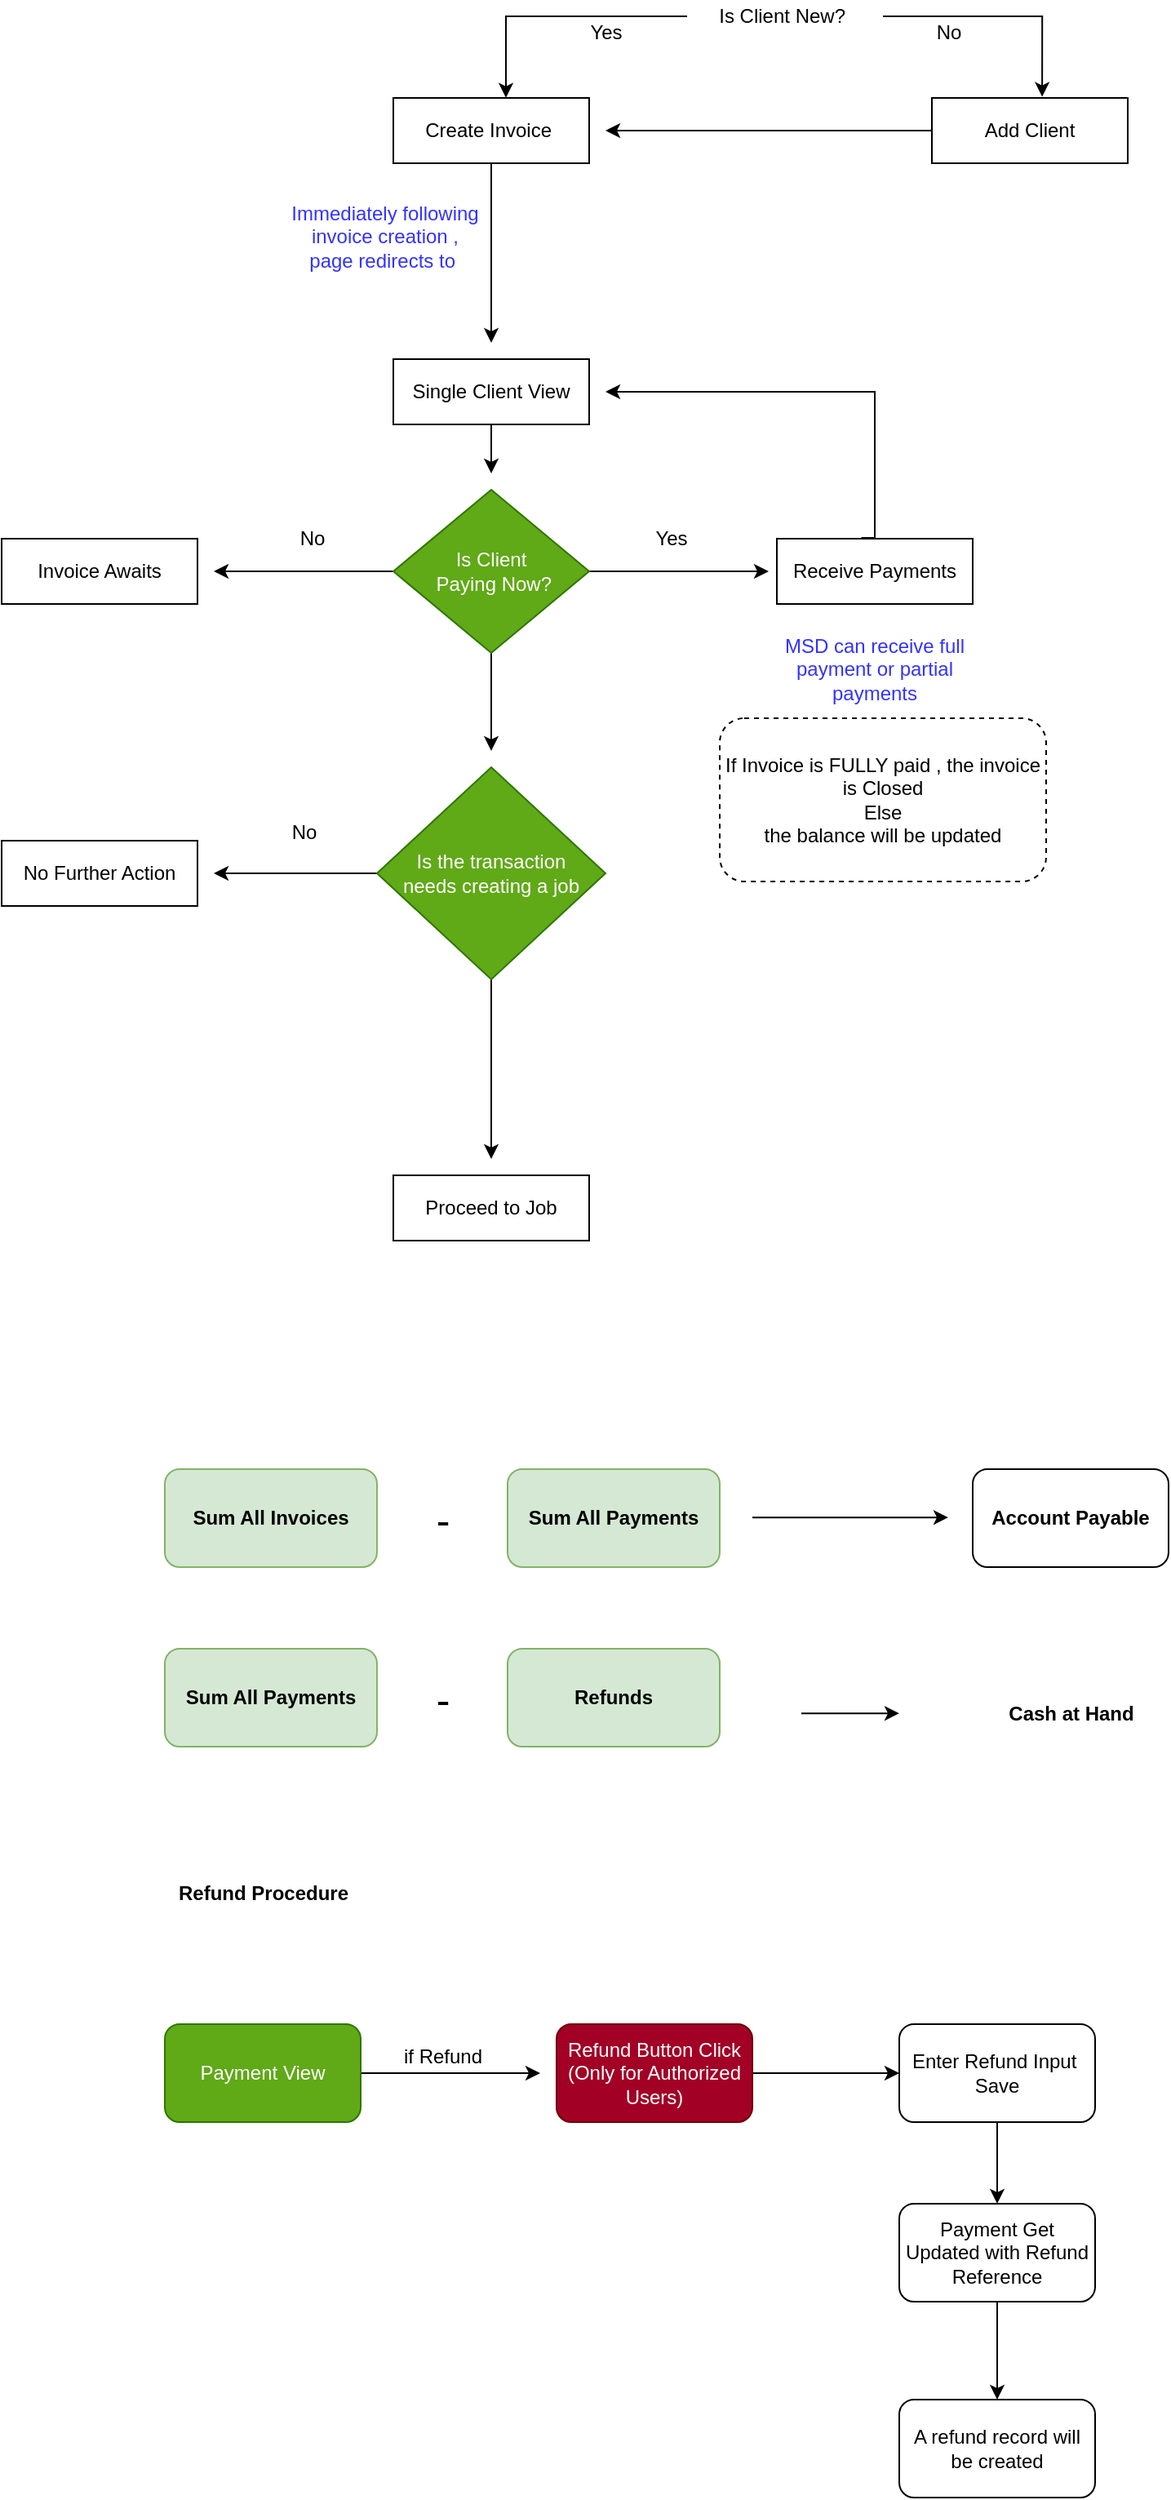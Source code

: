 <mxfile version="14.1.9" type="github">
  <diagram id="iuDBkxJldAP0yxHqMFkC" name="Page-1">
    <mxGraphModel dx="1185" dy="735" grid="1" gridSize="10" guides="1" tooltips="1" connect="1" arrows="1" fold="1" page="1" pageScale="1" pageWidth="1200" pageHeight="1920" math="0" shadow="0">
      <root>
        <mxCell id="0" />
        <mxCell id="1" parent="0" />
        <mxCell id="IjceQ6KHiSei1QxjyMQv-6" style="edgeStyle=orthogonalEdgeStyle;rounded=0;orthogonalLoop=1;jettySize=auto;html=1;entryX=0.575;entryY=-0.004;entryDx=0;entryDy=0;entryPerimeter=0;" parent="1" source="IjceQ6KHiSei1QxjyMQv-4" target="IjceQ6KHiSei1QxjyMQv-5" edge="1">
          <mxGeometry relative="1" as="geometry" />
        </mxCell>
        <mxCell id="IjceQ6KHiSei1QxjyMQv-9" style="edgeStyle=orthogonalEdgeStyle;rounded=0;orthogonalLoop=1;jettySize=auto;html=1;entryX=0.563;entryY=-0.018;entryDx=0;entryDy=0;entryPerimeter=0;" parent="1" source="IjceQ6KHiSei1QxjyMQv-4" target="IjceQ6KHiSei1QxjyMQv-8" edge="1">
          <mxGeometry relative="1" as="geometry" />
        </mxCell>
        <mxCell id="IjceQ6KHiSei1QxjyMQv-4" value="Is Client New?&amp;nbsp;" style="text;html=1;strokeColor=none;fillColor=none;align=center;verticalAlign=middle;whiteSpace=wrap;rounded=0;" parent="1" vertex="1">
          <mxGeometry x="510" y="40" width="120" height="20" as="geometry" />
        </mxCell>
        <mxCell id="IjceQ6KHiSei1QxjyMQv-15" style="edgeStyle=orthogonalEdgeStyle;rounded=0;orthogonalLoop=1;jettySize=auto;html=1;" parent="1" source="IjceQ6KHiSei1QxjyMQv-5" edge="1">
          <mxGeometry relative="1" as="geometry">
            <mxPoint x="390" y="250" as="targetPoint" />
          </mxGeometry>
        </mxCell>
        <mxCell id="IjceQ6KHiSei1QxjyMQv-5" value="Create Invoice&amp;nbsp;" style="whiteSpace=wrap;html=1;" parent="1" vertex="1">
          <mxGeometry x="330" y="100" width="120" height="40" as="geometry" />
        </mxCell>
        <mxCell id="IjceQ6KHiSei1QxjyMQv-7" value="Yes" style="text;html=1;align=center;verticalAlign=middle;resizable=0;points=[];autosize=1;" parent="1" vertex="1">
          <mxGeometry x="440" y="50" width="40" height="20" as="geometry" />
        </mxCell>
        <mxCell id="IjceQ6KHiSei1QxjyMQv-11" style="edgeStyle=orthogonalEdgeStyle;rounded=0;orthogonalLoop=1;jettySize=auto;html=1;" parent="1" source="IjceQ6KHiSei1QxjyMQv-8" edge="1">
          <mxGeometry relative="1" as="geometry">
            <mxPoint x="460" y="120" as="targetPoint" />
          </mxGeometry>
        </mxCell>
        <mxCell id="IjceQ6KHiSei1QxjyMQv-8" value="Add Client" style="whiteSpace=wrap;html=1;" parent="1" vertex="1">
          <mxGeometry x="660" y="100" width="120" height="40" as="geometry" />
        </mxCell>
        <mxCell id="IjceQ6KHiSei1QxjyMQv-10" value="No" style="text;html=1;align=center;verticalAlign=middle;resizable=0;points=[];autosize=1;" parent="1" vertex="1">
          <mxGeometry x="655" y="50" width="30" height="20" as="geometry" />
        </mxCell>
        <mxCell id="IjceQ6KHiSei1QxjyMQv-21" style="edgeStyle=orthogonalEdgeStyle;rounded=0;orthogonalLoop=1;jettySize=auto;html=1;fontColor=#000000;" parent="1" source="IjceQ6KHiSei1QxjyMQv-14" edge="1">
          <mxGeometry relative="1" as="geometry">
            <mxPoint x="390" y="330" as="targetPoint" />
          </mxGeometry>
        </mxCell>
        <mxCell id="IjceQ6KHiSei1QxjyMQv-14" value="Single Client View" style="whiteSpace=wrap;html=1;" parent="1" vertex="1">
          <mxGeometry x="330" y="260" width="120" height="40" as="geometry" />
        </mxCell>
        <mxCell id="IjceQ6KHiSei1QxjyMQv-16" value="Immediately following invoice creation , page redirects to&amp;nbsp;" style="text;html=1;align=center;verticalAlign=middle;whiteSpace=wrap;rounded=0;fontColor=#3333FF;" parent="1" vertex="1">
          <mxGeometry x="265" y="160" width="120" height="50" as="geometry" />
        </mxCell>
        <mxCell id="IjceQ6KHiSei1QxjyMQv-22" style="edgeStyle=orthogonalEdgeStyle;rounded=0;orthogonalLoop=1;jettySize=auto;html=1;fontColor=#000000;" parent="1" source="IjceQ6KHiSei1QxjyMQv-20" edge="1">
          <mxGeometry relative="1" as="geometry">
            <mxPoint x="220" y="390" as="targetPoint" />
          </mxGeometry>
        </mxCell>
        <mxCell id="IjceQ6KHiSei1QxjyMQv-27" style="edgeStyle=orthogonalEdgeStyle;rounded=0;orthogonalLoop=1;jettySize=auto;html=1;fontColor=#000000;" parent="1" source="IjceQ6KHiSei1QxjyMQv-20" edge="1">
          <mxGeometry relative="1" as="geometry">
            <mxPoint x="560" y="390" as="targetPoint" />
          </mxGeometry>
        </mxCell>
        <mxCell id="IjceQ6KHiSei1QxjyMQv-35" style="edgeStyle=orthogonalEdgeStyle;rounded=0;orthogonalLoop=1;jettySize=auto;html=1;fontColor=#000000;" parent="1" source="IjceQ6KHiSei1QxjyMQv-20" edge="1">
          <mxGeometry relative="1" as="geometry">
            <mxPoint x="390" y="500" as="targetPoint" />
          </mxGeometry>
        </mxCell>
        <mxCell id="IjceQ6KHiSei1QxjyMQv-20" value="Is Client&lt;br&gt;&amp;nbsp;Paying Now?" style="rhombus;whiteSpace=wrap;html=1;labelBackgroundColor=none;fontColor=#ffffff;fillColor=#60a917;strokeColor=#2D7600;" parent="1" vertex="1">
          <mxGeometry x="330" y="340" width="120" height="100" as="geometry" />
        </mxCell>
        <mxCell id="IjceQ6KHiSei1QxjyMQv-24" value="No" style="text;html=1;align=center;verticalAlign=middle;resizable=0;points=[];autosize=1;fontColor=#000000;" parent="1" vertex="1">
          <mxGeometry x="265" y="360" width="30" height="20" as="geometry" />
        </mxCell>
        <mxCell id="IjceQ6KHiSei1QxjyMQv-25" value="Invoice Awaits&lt;br&gt;" style="whiteSpace=wrap;html=1;labelBackgroundColor=none;fontColor=#000000;" parent="1" vertex="1">
          <mxGeometry x="90" y="370" width="120" height="40" as="geometry" />
        </mxCell>
        <mxCell id="IjceQ6KHiSei1QxjyMQv-32" style="edgeStyle=orthogonalEdgeStyle;rounded=0;orthogonalLoop=1;jettySize=auto;html=1;fontColor=#000000;exitX=0.431;exitY=-0.012;exitDx=0;exitDy=0;exitPerimeter=0;" parent="1" source="IjceQ6KHiSei1QxjyMQv-26" edge="1">
          <mxGeometry relative="1" as="geometry">
            <mxPoint x="460" y="280" as="targetPoint" />
            <Array as="points">
              <mxPoint x="625" y="370" />
              <mxPoint x="625" y="280" />
            </Array>
          </mxGeometry>
        </mxCell>
        <mxCell id="IjceQ6KHiSei1QxjyMQv-26" value="Receive Payments" style="whiteSpace=wrap;html=1;labelBackgroundColor=none;fontColor=#000000;" parent="1" vertex="1">
          <mxGeometry x="565" y="370" width="120" height="40" as="geometry" />
        </mxCell>
        <mxCell id="IjceQ6KHiSei1QxjyMQv-28" value="Yes" style="text;html=1;align=center;verticalAlign=middle;resizable=0;points=[];autosize=1;fontColor=#000000;" parent="1" vertex="1">
          <mxGeometry x="480" y="360" width="40" height="20" as="geometry" />
        </mxCell>
        <mxCell id="IjceQ6KHiSei1QxjyMQv-29" value="MSD can receive full payment or partial payments" style="text;html=1;align=center;verticalAlign=middle;whiteSpace=wrap;rounded=0;fontColor=#3333FF;" parent="1" vertex="1">
          <mxGeometry x="565" y="420" width="120" height="60" as="geometry" />
        </mxCell>
        <mxCell id="IjceQ6KHiSei1QxjyMQv-33" value="If Invoice is FULLY paid , the invoice is Closed&lt;br&gt;Else&lt;br&gt;the balance will be updated" style="rounded=1;whiteSpace=wrap;html=1;labelBackgroundColor=none;fontColor=#000000;dashed=1;" parent="1" vertex="1">
          <mxGeometry x="530" y="480" width="200" height="100" as="geometry" />
        </mxCell>
        <mxCell id="IjceQ6KHiSei1QxjyMQv-37" style="edgeStyle=orthogonalEdgeStyle;rounded=0;orthogonalLoop=1;jettySize=auto;html=1;fontColor=#000000;" parent="1" source="IjceQ6KHiSei1QxjyMQv-34" edge="1">
          <mxGeometry relative="1" as="geometry">
            <mxPoint x="220" y="575" as="targetPoint" />
          </mxGeometry>
        </mxCell>
        <mxCell id="IjceQ6KHiSei1QxjyMQv-40" style="edgeStyle=orthogonalEdgeStyle;rounded=0;orthogonalLoop=1;jettySize=auto;html=1;fontColor=#000000;" parent="1" source="IjceQ6KHiSei1QxjyMQv-34" edge="1">
          <mxGeometry relative="1" as="geometry">
            <mxPoint x="390" y="750" as="targetPoint" />
          </mxGeometry>
        </mxCell>
        <mxCell id="IjceQ6KHiSei1QxjyMQv-34" value="Is the transaction &lt;br&gt;needs creating a job" style="rhombus;whiteSpace=wrap;html=1;labelBackgroundColor=none;fontColor=#ffffff;fillColor=#60a917;strokeColor=#2D7600;" parent="1" vertex="1">
          <mxGeometry x="320" y="510" width="140" height="130" as="geometry" />
        </mxCell>
        <mxCell id="IjceQ6KHiSei1QxjyMQv-36" value="No Further Action" style="whiteSpace=wrap;html=1;labelBackgroundColor=none;fontColor=#000000;" parent="1" vertex="1">
          <mxGeometry x="90" y="555" width="120" height="40" as="geometry" />
        </mxCell>
        <mxCell id="IjceQ6KHiSei1QxjyMQv-38" value="No" style="text;html=1;align=center;verticalAlign=middle;resizable=0;points=[];autosize=1;fontColor=#000000;" parent="1" vertex="1">
          <mxGeometry x="260" y="540" width="30" height="20" as="geometry" />
        </mxCell>
        <mxCell id="IjceQ6KHiSei1QxjyMQv-39" value="Proceed to Job" style="whiteSpace=wrap;html=1;labelBackgroundColor=none;fontColor=#000000;" parent="1" vertex="1">
          <mxGeometry x="330" y="760" width="120" height="40" as="geometry" />
        </mxCell>
        <mxCell id="Uz0tbaiB9I_7Ti3Rufkm-1" value="&lt;b&gt;&lt;font style=&quot;font-size: 12px&quot;&gt;Sum All Invoices&lt;/font&gt;&lt;/b&gt;" style="rounded=1;whiteSpace=wrap;html=1;fillColor=#d5e8d4;strokeColor=#82b366;" vertex="1" parent="1">
          <mxGeometry x="190" y="940" width="130" height="60" as="geometry" />
        </mxCell>
        <mxCell id="Uz0tbaiB9I_7Ti3Rufkm-2" value="Account Payable" style="rounded=1;whiteSpace=wrap;html=1;fontStyle=1" vertex="1" parent="1">
          <mxGeometry x="685" y="940" width="120" height="60" as="geometry" />
        </mxCell>
        <mxCell id="Uz0tbaiB9I_7Ti3Rufkm-4" value="&lt;font style=&quot;font-size: 25px&quot;&gt;-&lt;/font&gt;" style="text;html=1;align=center;verticalAlign=middle;resizable=0;points=[];autosize=1;" vertex="1" parent="1">
          <mxGeometry x="350" y="960" width="20" height="20" as="geometry" />
        </mxCell>
        <mxCell id="Uz0tbaiB9I_7Ti3Rufkm-6" style="edgeStyle=orthogonalEdgeStyle;rounded=0;orthogonalLoop=1;jettySize=auto;html=1;" edge="1" parent="1">
          <mxGeometry relative="1" as="geometry">
            <mxPoint x="670" y="969.58" as="targetPoint" />
            <mxPoint x="550" y="969.58" as="sourcePoint" />
          </mxGeometry>
        </mxCell>
        <mxCell id="Uz0tbaiB9I_7Ti3Rufkm-5" value="&lt;b&gt;&lt;font style=&quot;font-size: 12px&quot;&gt;Sum All Payments&lt;/font&gt;&lt;/b&gt;" style="rounded=1;whiteSpace=wrap;html=1;fillColor=#d5e8d4;strokeColor=#82b366;" vertex="1" parent="1">
          <mxGeometry x="400" y="940" width="130" height="60" as="geometry" />
        </mxCell>
        <mxCell id="Uz0tbaiB9I_7Ti3Rufkm-11" style="edgeStyle=orthogonalEdgeStyle;rounded=0;orthogonalLoop=1;jettySize=auto;html=1;" edge="1" parent="1">
          <mxGeometry relative="1" as="geometry">
            <mxPoint x="640" y="1089.58" as="targetPoint" />
            <mxPoint x="580" y="1089.58" as="sourcePoint" />
          </mxGeometry>
        </mxCell>
        <mxCell id="Uz0tbaiB9I_7Ti3Rufkm-7" value="&lt;b&gt;&lt;font style=&quot;font-size: 12px&quot;&gt;Sum All Payments&lt;/font&gt;&lt;/b&gt;" style="rounded=1;whiteSpace=wrap;html=1;fillColor=#d5e8d4;strokeColor=#82b366;" vertex="1" parent="1">
          <mxGeometry x="190" y="1050" width="130" height="60" as="geometry" />
        </mxCell>
        <mxCell id="Uz0tbaiB9I_7Ti3Rufkm-12" value="Cash at Hand" style="text;html=1;align=center;verticalAlign=middle;resizable=0;points=[];autosize=1;fontStyle=1" vertex="1" parent="1">
          <mxGeometry x="700" y="1080" width="90" height="20" as="geometry" />
        </mxCell>
        <mxCell id="Uz0tbaiB9I_7Ti3Rufkm-13" value="&lt;font style=&quot;font-size: 25px&quot;&gt;-&lt;/font&gt;" style="text;html=1;align=center;verticalAlign=middle;resizable=0;points=[];autosize=1;" vertex="1" parent="1">
          <mxGeometry x="350" y="1070" width="20" height="20" as="geometry" />
        </mxCell>
        <mxCell id="Uz0tbaiB9I_7Ti3Rufkm-14" value="&lt;b&gt;Refunds&lt;/b&gt;" style="rounded=1;whiteSpace=wrap;html=1;fillColor=#d5e8d4;strokeColor=#82b366;" vertex="1" parent="1">
          <mxGeometry x="400" y="1050" width="130" height="60" as="geometry" />
        </mxCell>
        <mxCell id="Uz0tbaiB9I_7Ti3Rufkm-17" style="edgeStyle=orthogonalEdgeStyle;rounded=0;orthogonalLoop=1;jettySize=auto;html=1;" edge="1" parent="1" source="Uz0tbaiB9I_7Ti3Rufkm-15">
          <mxGeometry relative="1" as="geometry">
            <mxPoint x="420" y="1310" as="targetPoint" />
          </mxGeometry>
        </mxCell>
        <mxCell id="Uz0tbaiB9I_7Ti3Rufkm-15" value="Payment View" style="rounded=1;whiteSpace=wrap;html=1;fillColor=#60a917;strokeColor=#2D7600;fontColor=#ffffff;" vertex="1" parent="1">
          <mxGeometry x="190" y="1280" width="120" height="60" as="geometry" />
        </mxCell>
        <mxCell id="Uz0tbaiB9I_7Ti3Rufkm-16" value="&lt;b&gt;Refund Procedure&lt;/b&gt;" style="text;html=1;align=center;verticalAlign=middle;resizable=0;points=[];autosize=1;" vertex="1" parent="1">
          <mxGeometry x="190" y="1190" width="120" height="20" as="geometry" />
        </mxCell>
        <mxCell id="Uz0tbaiB9I_7Ti3Rufkm-18" value="if Refund" style="text;html=1;align=center;verticalAlign=middle;resizable=0;points=[];autosize=1;" vertex="1" parent="1">
          <mxGeometry x="330" y="1290" width="60" height="20" as="geometry" />
        </mxCell>
        <mxCell id="Uz0tbaiB9I_7Ti3Rufkm-21" style="edgeStyle=orthogonalEdgeStyle;rounded=0;orthogonalLoop=1;jettySize=auto;html=1;entryX=0;entryY=0.5;entryDx=0;entryDy=0;" edge="1" parent="1" source="Uz0tbaiB9I_7Ti3Rufkm-19" target="Uz0tbaiB9I_7Ti3Rufkm-20">
          <mxGeometry relative="1" as="geometry" />
        </mxCell>
        <mxCell id="Uz0tbaiB9I_7Ti3Rufkm-19" value="Refund Button Click&lt;br&gt;(Only for Authorized Users)" style="rounded=1;whiteSpace=wrap;html=1;fillColor=#a20025;strokeColor=#6F0000;fontColor=#ffffff;" vertex="1" parent="1">
          <mxGeometry x="430" y="1280" width="120" height="60" as="geometry" />
        </mxCell>
        <mxCell id="Uz0tbaiB9I_7Ti3Rufkm-23" style="edgeStyle=orthogonalEdgeStyle;rounded=0;orthogonalLoop=1;jettySize=auto;html=1;entryX=0.5;entryY=0;entryDx=0;entryDy=0;" edge="1" parent="1" source="Uz0tbaiB9I_7Ti3Rufkm-20" target="Uz0tbaiB9I_7Ti3Rufkm-22">
          <mxGeometry relative="1" as="geometry" />
        </mxCell>
        <mxCell id="Uz0tbaiB9I_7Ti3Rufkm-20" value="Enter Refund Input&amp;nbsp;&lt;br&gt;Save" style="rounded=1;whiteSpace=wrap;html=1;" vertex="1" parent="1">
          <mxGeometry x="640" y="1280" width="120" height="60" as="geometry" />
        </mxCell>
        <mxCell id="Uz0tbaiB9I_7Ti3Rufkm-25" style="edgeStyle=orthogonalEdgeStyle;rounded=0;orthogonalLoop=1;jettySize=auto;html=1;entryX=0.5;entryY=0;entryDx=0;entryDy=0;" edge="1" parent="1" source="Uz0tbaiB9I_7Ti3Rufkm-22" target="Uz0tbaiB9I_7Ti3Rufkm-24">
          <mxGeometry relative="1" as="geometry" />
        </mxCell>
        <mxCell id="Uz0tbaiB9I_7Ti3Rufkm-22" value="Payment Get Updated with Refund Reference" style="rounded=1;whiteSpace=wrap;html=1;" vertex="1" parent="1">
          <mxGeometry x="640" y="1390" width="120" height="60" as="geometry" />
        </mxCell>
        <mxCell id="Uz0tbaiB9I_7Ti3Rufkm-24" value="A refund record will be created" style="rounded=1;whiteSpace=wrap;html=1;" vertex="1" parent="1">
          <mxGeometry x="640" y="1510" width="120" height="60" as="geometry" />
        </mxCell>
      </root>
    </mxGraphModel>
  </diagram>
</mxfile>
